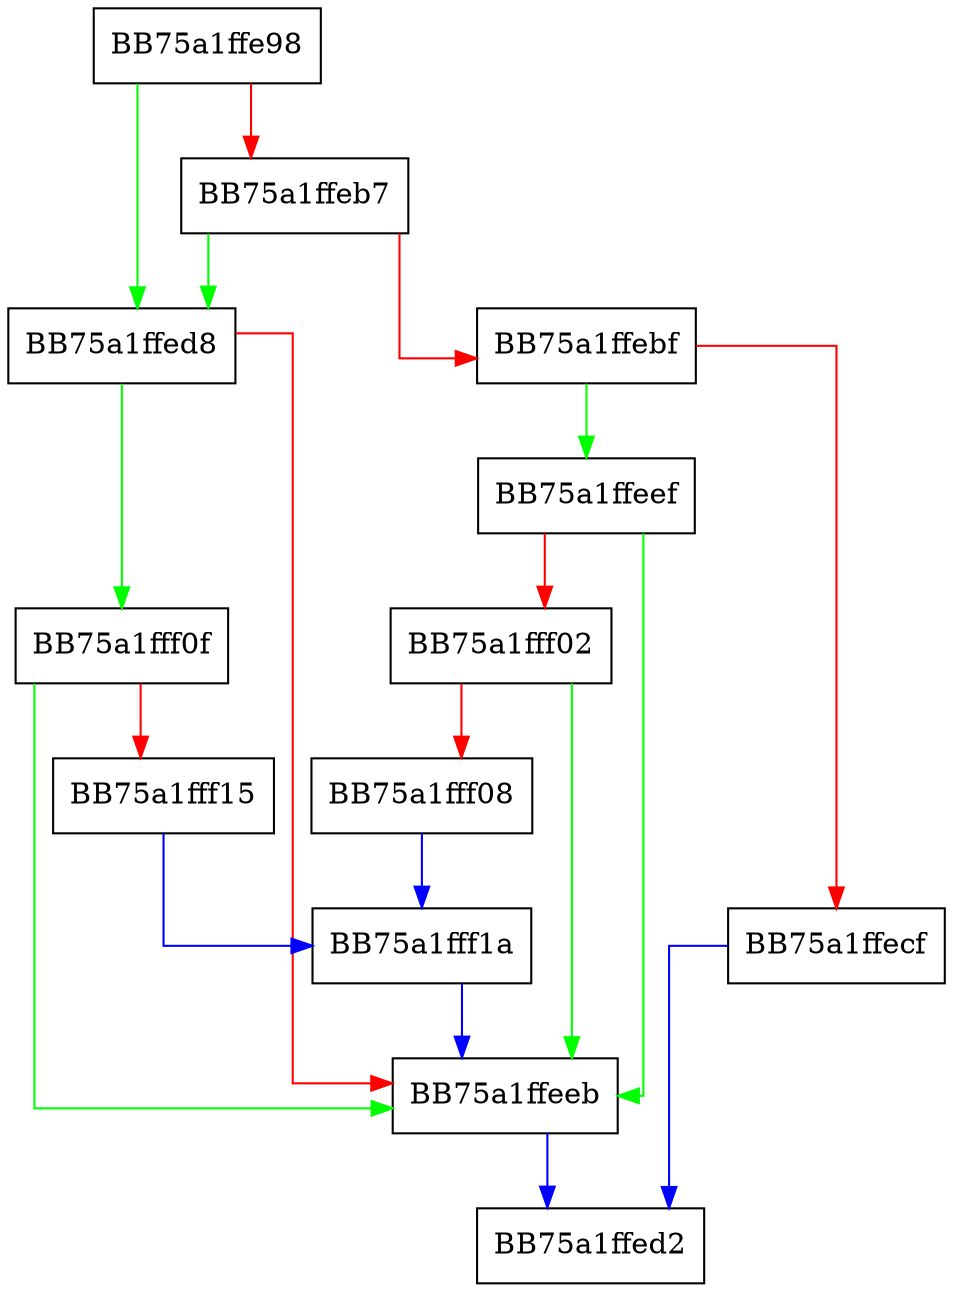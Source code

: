 digraph GetValidRegKeyEx {
  node [shape="box"];
  graph [splines=ortho];
  BB75a1ffe98 -> BB75a1ffed8 [color="green"];
  BB75a1ffe98 -> BB75a1ffeb7 [color="red"];
  BB75a1ffeb7 -> BB75a1ffed8 [color="green"];
  BB75a1ffeb7 -> BB75a1ffebf [color="red"];
  BB75a1ffebf -> BB75a1ffeef [color="green"];
  BB75a1ffebf -> BB75a1ffecf [color="red"];
  BB75a1ffecf -> BB75a1ffed2 [color="blue"];
  BB75a1ffed8 -> BB75a1fff0f [color="green"];
  BB75a1ffed8 -> BB75a1ffeeb [color="red"];
  BB75a1ffeeb -> BB75a1ffed2 [color="blue"];
  BB75a1ffeef -> BB75a1ffeeb [color="green"];
  BB75a1ffeef -> BB75a1fff02 [color="red"];
  BB75a1fff02 -> BB75a1ffeeb [color="green"];
  BB75a1fff02 -> BB75a1fff08 [color="red"];
  BB75a1fff08 -> BB75a1fff1a [color="blue"];
  BB75a1fff0f -> BB75a1ffeeb [color="green"];
  BB75a1fff0f -> BB75a1fff15 [color="red"];
  BB75a1fff15 -> BB75a1fff1a [color="blue"];
  BB75a1fff1a -> BB75a1ffeeb [color="blue"];
}